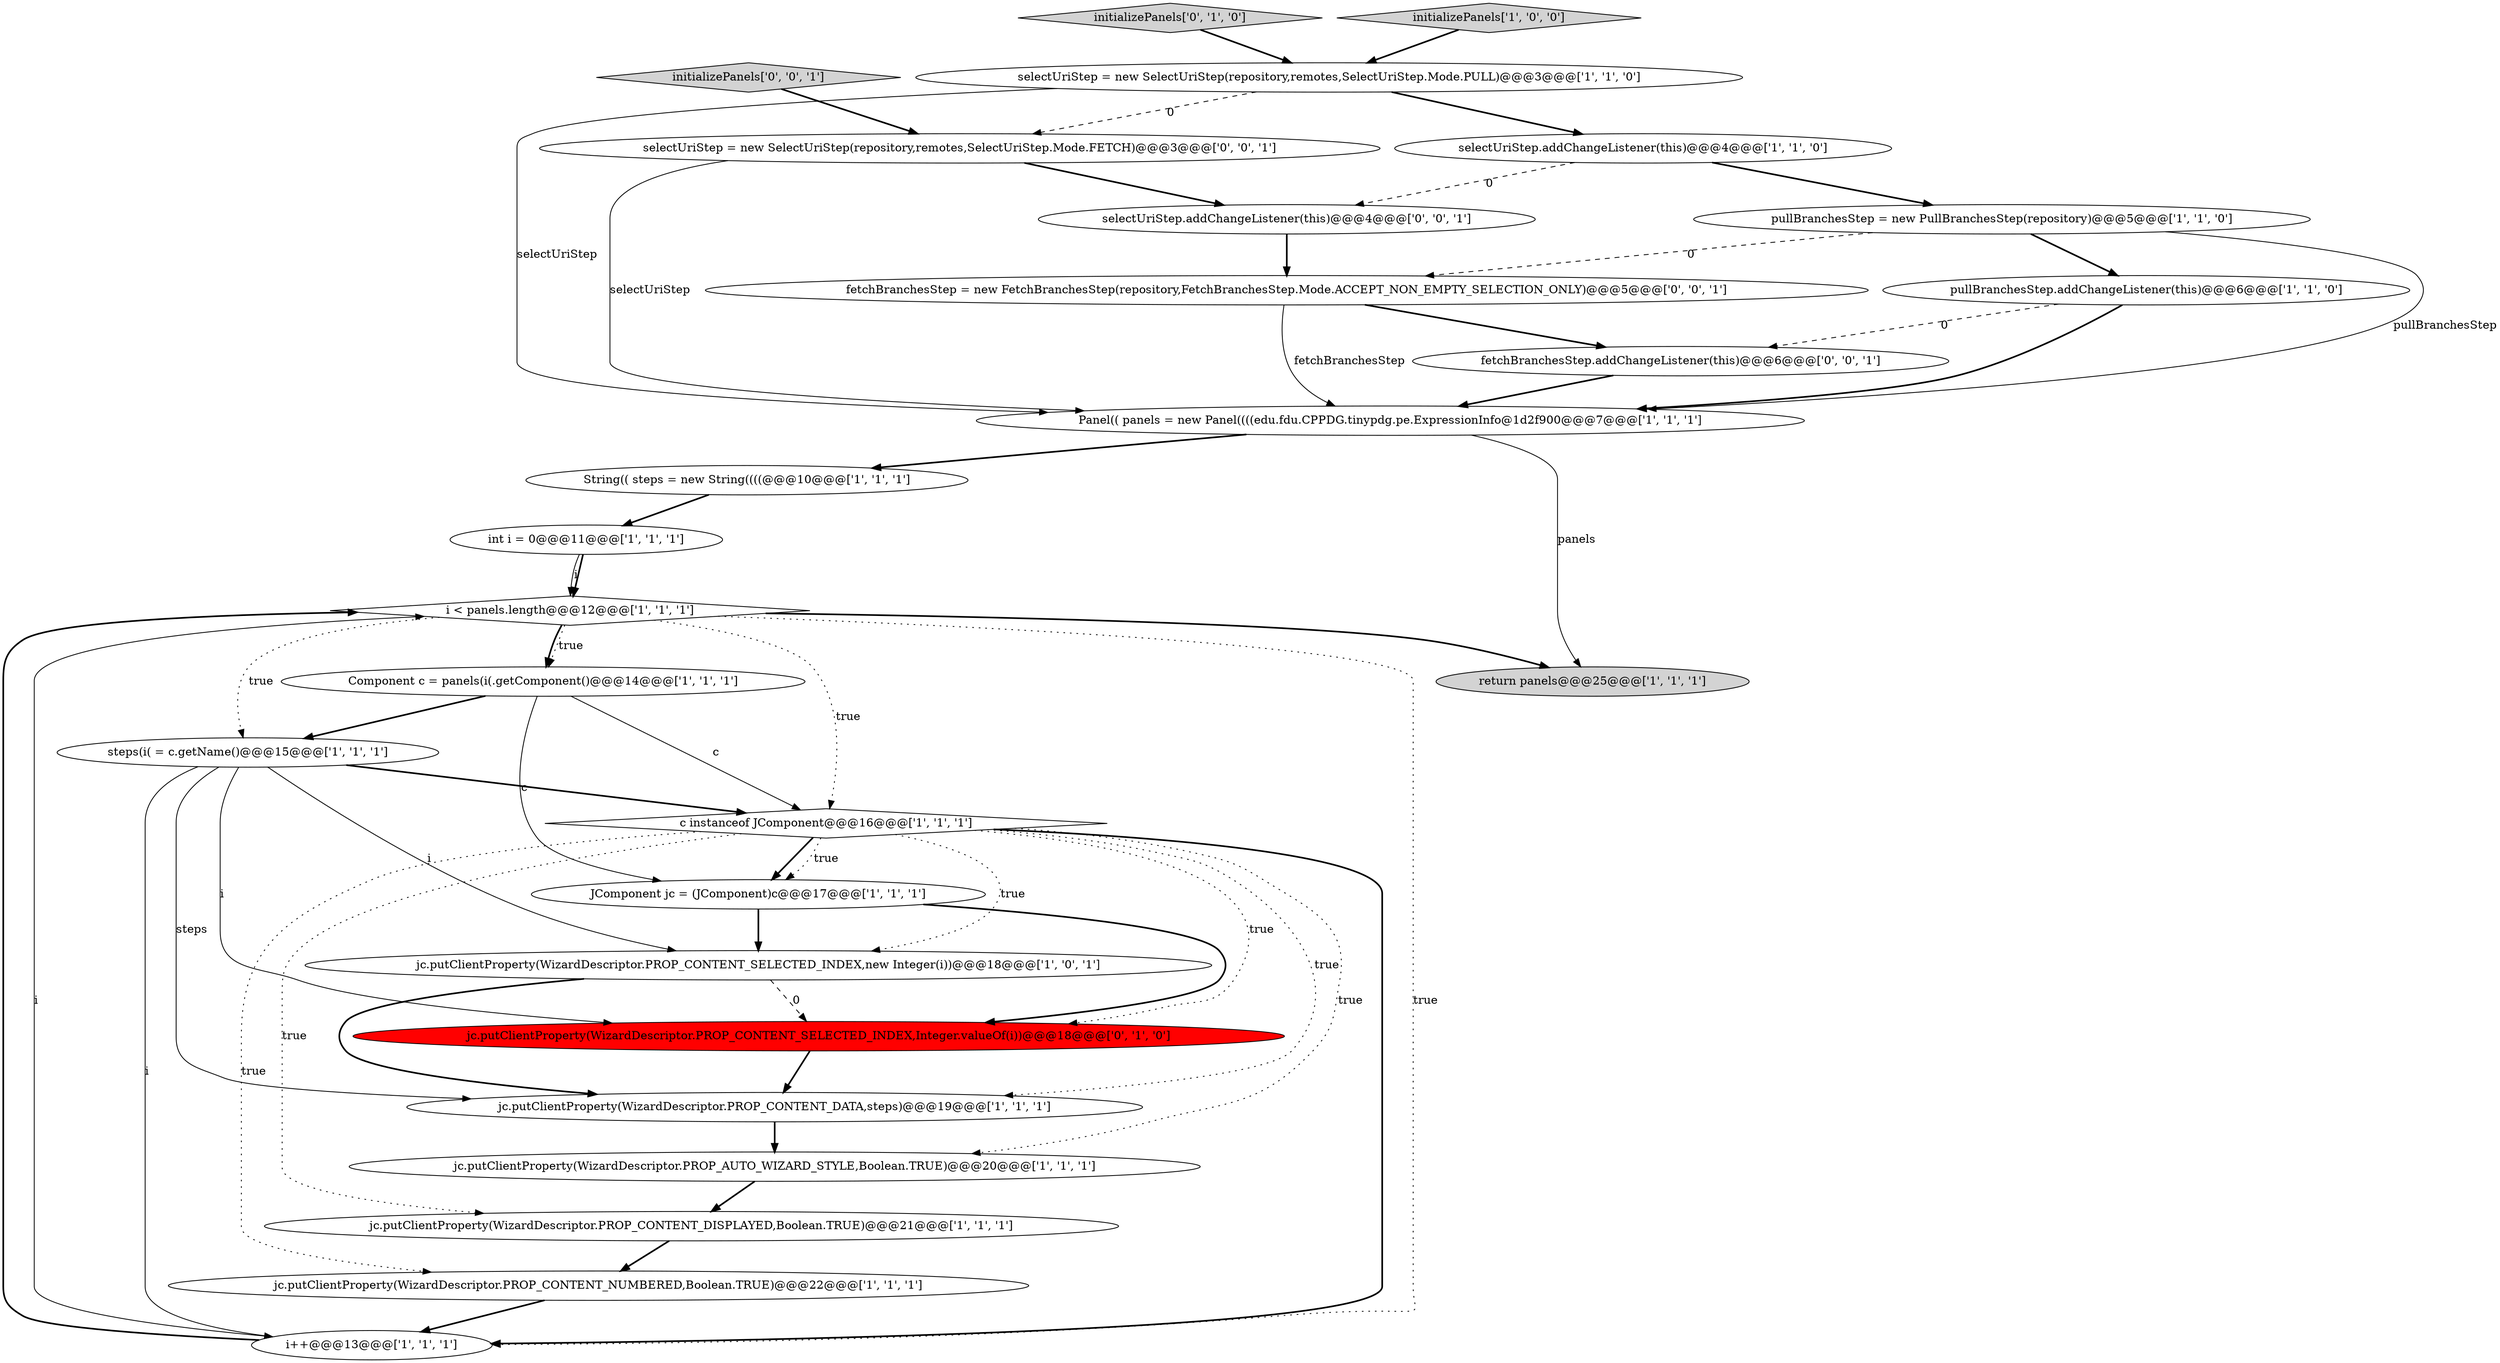 digraph {
2 [style = filled, label = "i < panels.length@@@12@@@['1', '1', '1']", fillcolor = white, shape = diamond image = "AAA0AAABBB1BBB"];
7 [style = filled, label = "int i = 0@@@11@@@['1', '1', '1']", fillcolor = white, shape = ellipse image = "AAA0AAABBB1BBB"];
5 [style = filled, label = "selectUriStep.addChangeListener(this)@@@4@@@['1', '1', '0']", fillcolor = white, shape = ellipse image = "AAA0AAABBB1BBB"];
22 [style = filled, label = "fetchBranchesStep = new FetchBranchesStep(repository,FetchBranchesStep.Mode.ACCEPT_NON_EMPTY_SELECTION_ONLY)@@@5@@@['0', '0', '1']", fillcolor = white, shape = ellipse image = "AAA0AAABBB3BBB"];
24 [style = filled, label = "initializePanels['0', '0', '1']", fillcolor = lightgray, shape = diamond image = "AAA0AAABBB3BBB"];
18 [style = filled, label = "jc.putClientProperty(WizardDescriptor.PROP_AUTO_WIZARD_STYLE,Boolean.TRUE)@@@20@@@['1', '1', '1']", fillcolor = white, shape = ellipse image = "AAA0AAABBB1BBB"];
1 [style = filled, label = "jc.putClientProperty(WizardDescriptor.PROP_CONTENT_DATA,steps)@@@19@@@['1', '1', '1']", fillcolor = white, shape = ellipse image = "AAA0AAABBB1BBB"];
19 [style = filled, label = "jc.putClientProperty(WizardDescriptor.PROP_CONTENT_DISPLAYED,Boolean.TRUE)@@@21@@@['1', '1', '1']", fillcolor = white, shape = ellipse image = "AAA0AAABBB1BBB"];
25 [style = filled, label = "selectUriStep = new SelectUriStep(repository,remotes,SelectUriStep.Mode.FETCH)@@@3@@@['0', '0', '1']", fillcolor = white, shape = ellipse image = "AAA0AAABBB3BBB"];
0 [style = filled, label = "jc.putClientProperty(WizardDescriptor.PROP_CONTENT_SELECTED_INDEX,new Integer(i))@@@18@@@['1', '0', '1']", fillcolor = white, shape = ellipse image = "AAA0AAABBB1BBB"];
8 [style = filled, label = "pullBranchesStep = new PullBranchesStep(repository)@@@5@@@['1', '1', '0']", fillcolor = white, shape = ellipse image = "AAA0AAABBB1BBB"];
14 [style = filled, label = "i++@@@13@@@['1', '1', '1']", fillcolor = white, shape = ellipse image = "AAA0AAABBB1BBB"];
20 [style = filled, label = "initializePanels['0', '1', '0']", fillcolor = lightgray, shape = diamond image = "AAA0AAABBB2BBB"];
15 [style = filled, label = "JComponent jc = (JComponent)c@@@17@@@['1', '1', '1']", fillcolor = white, shape = ellipse image = "AAA0AAABBB1BBB"];
21 [style = filled, label = "jc.putClientProperty(WizardDescriptor.PROP_CONTENT_SELECTED_INDEX,Integer.valueOf(i))@@@18@@@['0', '1', '0']", fillcolor = red, shape = ellipse image = "AAA1AAABBB2BBB"];
12 [style = filled, label = "c instanceof JComponent@@@16@@@['1', '1', '1']", fillcolor = white, shape = diamond image = "AAA0AAABBB1BBB"];
9 [style = filled, label = "jc.putClientProperty(WizardDescriptor.PROP_CONTENT_NUMBERED,Boolean.TRUE)@@@22@@@['1', '1', '1']", fillcolor = white, shape = ellipse image = "AAA0AAABBB1BBB"];
6 [style = filled, label = "selectUriStep = new SelectUriStep(repository,remotes,SelectUriStep.Mode.PULL)@@@3@@@['1', '1', '0']", fillcolor = white, shape = ellipse image = "AAA0AAABBB1BBB"];
17 [style = filled, label = "steps(i( = c.getName()@@@15@@@['1', '1', '1']", fillcolor = white, shape = ellipse image = "AAA0AAABBB1BBB"];
26 [style = filled, label = "selectUriStep.addChangeListener(this)@@@4@@@['0', '0', '1']", fillcolor = white, shape = ellipse image = "AAA0AAABBB3BBB"];
11 [style = filled, label = "String(( steps = new String((((@@@10@@@['1', '1', '1']", fillcolor = white, shape = ellipse image = "AAA0AAABBB1BBB"];
4 [style = filled, label = "initializePanels['1', '0', '0']", fillcolor = lightgray, shape = diamond image = "AAA0AAABBB1BBB"];
16 [style = filled, label = "Panel(( panels = new Panel((((edu.fdu.CPPDG.tinypdg.pe.ExpressionInfo@1d2f900@@@7@@@['1', '1', '1']", fillcolor = white, shape = ellipse image = "AAA0AAABBB1BBB"];
13 [style = filled, label = "pullBranchesStep.addChangeListener(this)@@@6@@@['1', '1', '0']", fillcolor = white, shape = ellipse image = "AAA0AAABBB1BBB"];
23 [style = filled, label = "fetchBranchesStep.addChangeListener(this)@@@6@@@['0', '0', '1']", fillcolor = white, shape = ellipse image = "AAA0AAABBB3BBB"];
3 [style = filled, label = "Component c = panels(i(.getComponent()@@@14@@@['1', '1', '1']", fillcolor = white, shape = ellipse image = "AAA0AAABBB1BBB"];
10 [style = filled, label = "return panels@@@25@@@['1', '1', '1']", fillcolor = lightgray, shape = ellipse image = "AAA0AAABBB1BBB"];
2->3 [style = dotted, label="true"];
5->8 [style = bold, label=""];
23->16 [style = bold, label=""];
17->0 [style = solid, label="i"];
16->11 [style = bold, label=""];
3->12 [style = solid, label="c"];
4->6 [style = bold, label=""];
7->2 [style = solid, label="i"];
15->21 [style = bold, label=""];
5->26 [style = dashed, label="0"];
17->1 [style = solid, label="steps"];
2->3 [style = bold, label=""];
2->17 [style = dotted, label="true"];
12->15 [style = bold, label=""];
18->19 [style = bold, label=""];
12->15 [style = dotted, label="true"];
12->1 [style = dotted, label="true"];
1->18 [style = bold, label=""];
12->18 [style = dotted, label="true"];
17->14 [style = solid, label="i"];
20->6 [style = bold, label=""];
2->10 [style = bold, label=""];
13->23 [style = dashed, label="0"];
22->23 [style = bold, label=""];
12->21 [style = dotted, label="true"];
13->16 [style = bold, label=""];
8->16 [style = solid, label="pullBranchesStep"];
17->21 [style = solid, label="i"];
26->22 [style = bold, label=""];
6->16 [style = solid, label="selectUriStep"];
16->10 [style = solid, label="panels"];
8->22 [style = dashed, label="0"];
6->5 [style = bold, label=""];
17->12 [style = bold, label=""];
6->25 [style = dashed, label="0"];
19->9 [style = bold, label=""];
12->19 [style = dotted, label="true"];
0->21 [style = dashed, label="0"];
7->2 [style = bold, label=""];
0->1 [style = bold, label=""];
24->25 [style = bold, label=""];
15->0 [style = bold, label=""];
21->1 [style = bold, label=""];
25->26 [style = bold, label=""];
12->14 [style = bold, label=""];
3->15 [style = solid, label="c"];
9->14 [style = bold, label=""];
2->12 [style = dotted, label="true"];
12->0 [style = dotted, label="true"];
3->17 [style = bold, label=""];
22->16 [style = solid, label="fetchBranchesStep"];
2->14 [style = dotted, label="true"];
14->2 [style = bold, label=""];
25->16 [style = solid, label="selectUriStep"];
11->7 [style = bold, label=""];
14->2 [style = solid, label="i"];
8->13 [style = bold, label=""];
12->9 [style = dotted, label="true"];
}
